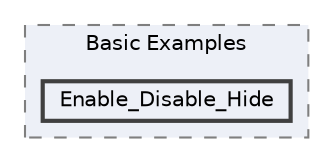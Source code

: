 digraph "C:/Users/BIG/Documents/Arduino/Libraries/Bind/examples/ESP32 or Raspberry Pi Pico W/Basic Examples/Enable_Disable_Hide"
{
 // LATEX_PDF_SIZE
  bgcolor="transparent";
  edge [fontname=Helvetica,fontsize=10,labelfontname=Helvetica,labelfontsize=10];
  node [fontname=Helvetica,fontsize=10,shape=box,height=0.2,width=0.4];
  compound=true
  subgraph clusterdir_63ef33a976a950f3b1e6af5169be0a63 {
    graph [ bgcolor="#edf0f7", pencolor="grey50", label="Basic Examples", fontname=Helvetica,fontsize=10 style="filled,dashed", URL="dir_63ef33a976a950f3b1e6af5169be0a63.html",tooltip=""]
  dir_29a1325b1640f28fa02fa94048069fc8 [label="Enable_Disable_Hide", fillcolor="#edf0f7", color="grey25", style="filled,bold", URL="dir_29a1325b1640f28fa02fa94048069fc8.html",tooltip=""];
  }
}
